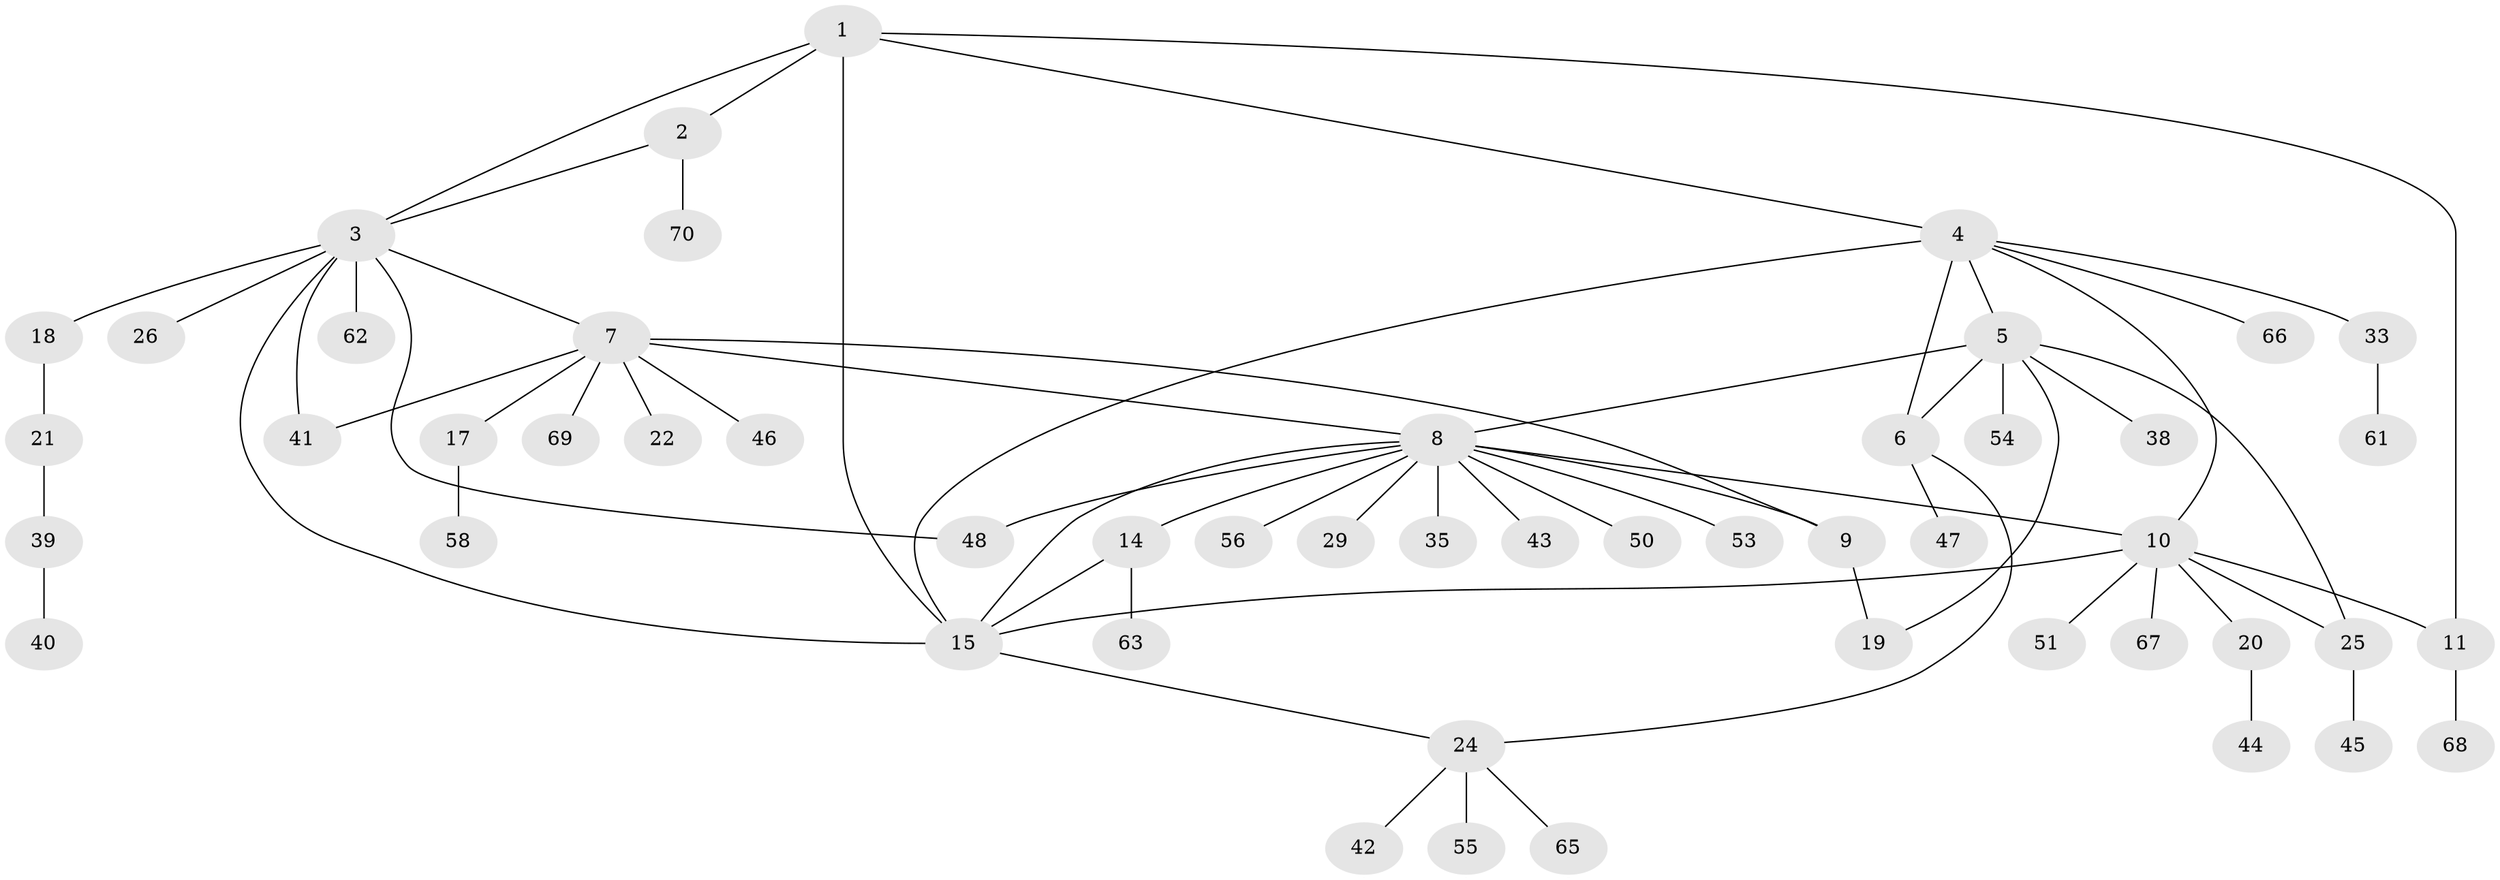 // original degree distribution, {5: 0.07142857142857142, 4: 0.04285714285714286, 10: 0.02857142857142857, 8: 0.04285714285714286, 6: 0.02857142857142857, 3: 0.08571428571428572, 1: 0.5, 2: 0.2}
// Generated by graph-tools (version 1.1) at 2025/42/03/06/25 10:42:10]
// undirected, 52 vertices, 67 edges
graph export_dot {
graph [start="1"]
  node [color=gray90,style=filled];
  1;
  2 [super="+37"];
  3 [super="+16"];
  4 [super="+49"];
  5 [super="+23"];
  6 [super="+64"];
  7 [super="+27"];
  8 [super="+13"];
  9 [super="+32"];
  10 [super="+12"];
  11 [super="+30"];
  14;
  15 [super="+28"];
  17 [super="+34"];
  18 [super="+31"];
  19;
  20 [super="+57"];
  21;
  22;
  24 [super="+52"];
  25 [super="+36"];
  26;
  29;
  33 [super="+59"];
  35;
  38;
  39 [super="+60"];
  40;
  41;
  42;
  43;
  44;
  45;
  46;
  47;
  48;
  50;
  51;
  53;
  54;
  55;
  56;
  58;
  61;
  62;
  63;
  65;
  66;
  67;
  68;
  69;
  70;
  1 -- 2;
  1 -- 3;
  1 -- 4;
  1 -- 11;
  1 -- 15;
  2 -- 3;
  2 -- 70;
  3 -- 7;
  3 -- 15;
  3 -- 18;
  3 -- 26;
  3 -- 41;
  3 -- 48;
  3 -- 62;
  4 -- 5;
  4 -- 6;
  4 -- 15 [weight=2];
  4 -- 33;
  4 -- 66;
  4 -- 10;
  5 -- 6;
  5 -- 8;
  5 -- 19;
  5 -- 54;
  5 -- 25;
  5 -- 38;
  6 -- 24;
  6 -- 47;
  7 -- 8;
  7 -- 9;
  7 -- 17;
  7 -- 22;
  7 -- 41;
  7 -- 69;
  7 -- 46;
  8 -- 9;
  8 -- 10;
  8 -- 35;
  8 -- 43;
  8 -- 14;
  8 -- 15;
  8 -- 48;
  8 -- 50;
  8 -- 53;
  8 -- 56;
  8 -- 29;
  9 -- 19;
  10 -- 11 [weight=2];
  10 -- 15;
  10 -- 51;
  10 -- 67;
  10 -- 20;
  10 -- 25;
  11 -- 68;
  14 -- 15;
  14 -- 63;
  15 -- 24;
  17 -- 58;
  18 -- 21;
  20 -- 44;
  21 -- 39;
  24 -- 42;
  24 -- 65;
  24 -- 55;
  25 -- 45;
  33 -- 61;
  39 -- 40;
}

